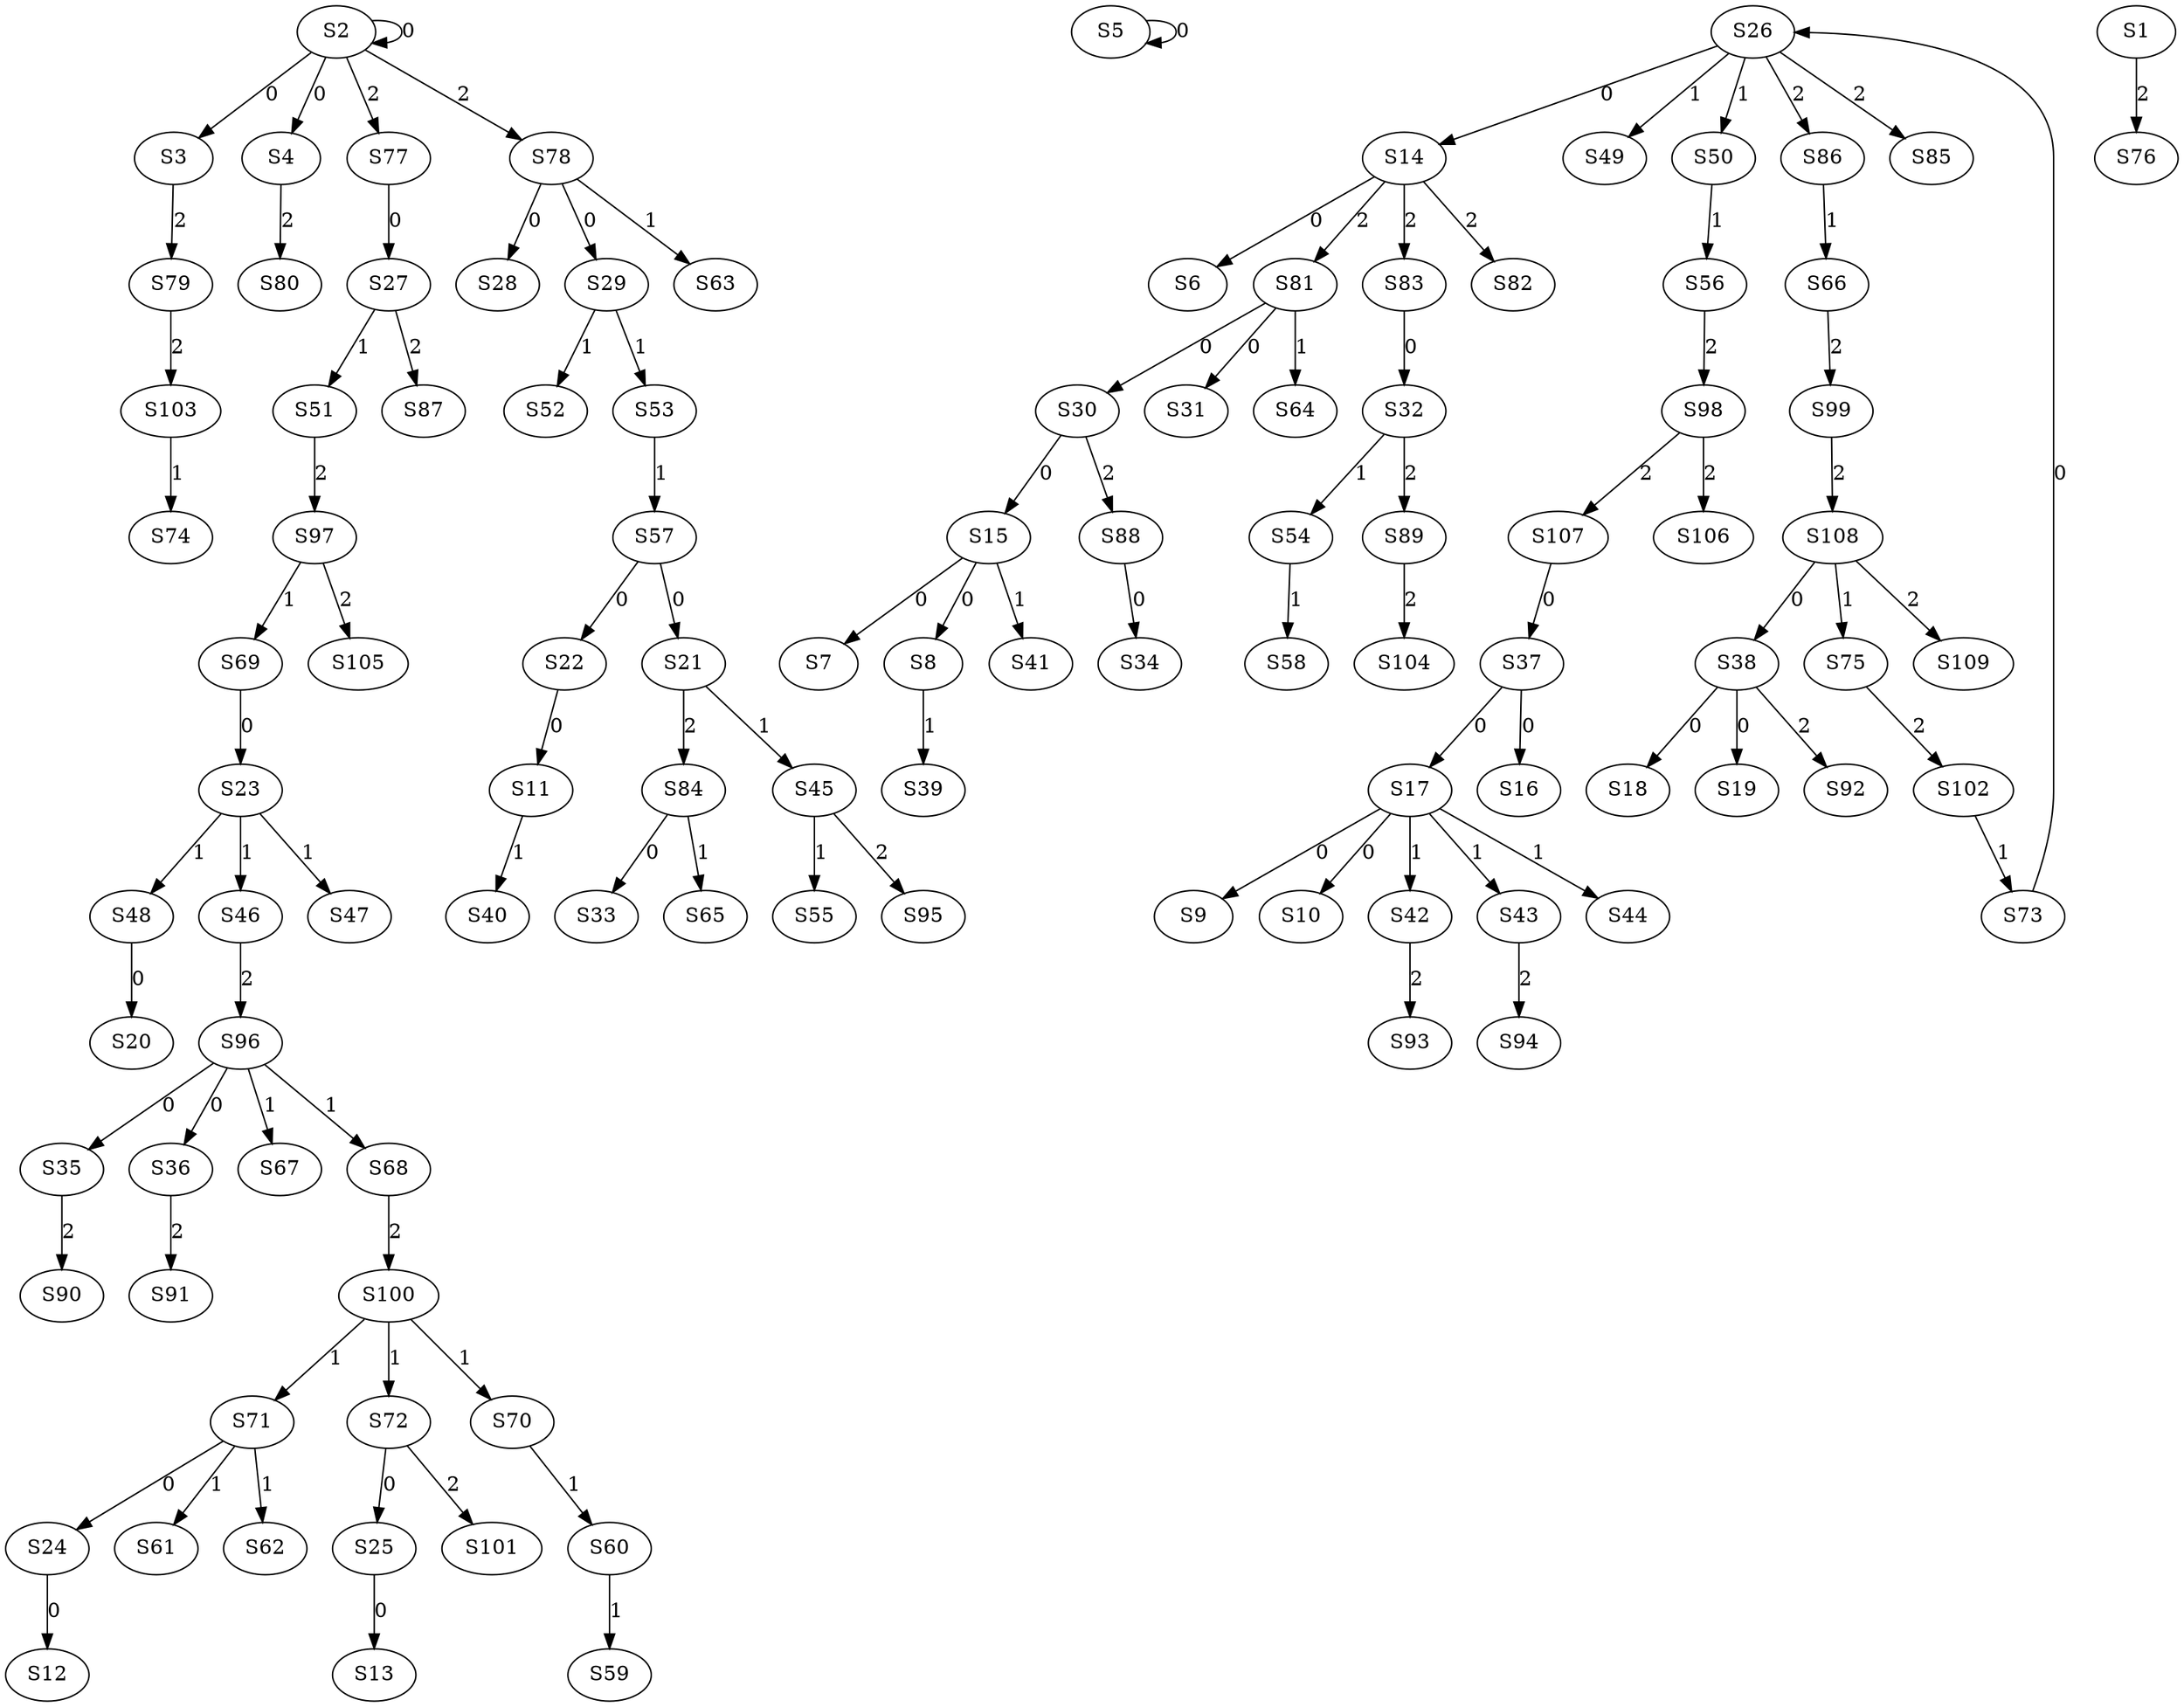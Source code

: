 strict digraph {
	S2 -> S2 [ label = 0 ];
	S2 -> S3 [ label = 0 ];
	S2 -> S4 [ label = 0 ];
	S5 -> S5 [ label = 0 ];
	S14 -> S6 [ label = 0 ];
	S15 -> S7 [ label = 0 ];
	S15 -> S8 [ label = 0 ];
	S17 -> S9 [ label = 0 ];
	S17 -> S10 [ label = 0 ];
	S22 -> S11 [ label = 0 ];
	S24 -> S12 [ label = 0 ];
	S25 -> S13 [ label = 0 ];
	S26 -> S14 [ label = 0 ];
	S30 -> S15 [ label = 0 ];
	S37 -> S16 [ label = 0 ];
	S37 -> S17 [ label = 0 ];
	S38 -> S18 [ label = 0 ];
	S38 -> S19 [ label = 0 ];
	S48 -> S20 [ label = 0 ];
	S57 -> S21 [ label = 0 ];
	S57 -> S22 [ label = 0 ];
	S69 -> S23 [ label = 0 ];
	S71 -> S24 [ label = 0 ];
	S72 -> S25 [ label = 0 ];
	S73 -> S26 [ label = 0 ];
	S77 -> S27 [ label = 0 ];
	S78 -> S28 [ label = 0 ];
	S78 -> S29 [ label = 0 ];
	S81 -> S30 [ label = 0 ];
	S81 -> S31 [ label = 0 ];
	S83 -> S32 [ label = 0 ];
	S84 -> S33 [ label = 0 ];
	S88 -> S34 [ label = 0 ];
	S96 -> S35 [ label = 0 ];
	S96 -> S36 [ label = 0 ];
	S107 -> S37 [ label = 0 ];
	S108 -> S38 [ label = 0 ];
	S8 -> S39 [ label = 1 ];
	S11 -> S40 [ label = 1 ];
	S15 -> S41 [ label = 1 ];
	S17 -> S42 [ label = 1 ];
	S17 -> S43 [ label = 1 ];
	S17 -> S44 [ label = 1 ];
	S21 -> S45 [ label = 1 ];
	S23 -> S46 [ label = 1 ];
	S23 -> S47 [ label = 1 ];
	S23 -> S48 [ label = 1 ];
	S26 -> S49 [ label = 1 ];
	S26 -> S50 [ label = 1 ];
	S27 -> S51 [ label = 1 ];
	S29 -> S52 [ label = 1 ];
	S29 -> S53 [ label = 1 ];
	S32 -> S54 [ label = 1 ];
	S45 -> S55 [ label = 1 ];
	S50 -> S56 [ label = 1 ];
	S53 -> S57 [ label = 1 ];
	S54 -> S58 [ label = 1 ];
	S60 -> S59 [ label = 1 ];
	S70 -> S60 [ label = 1 ];
	S71 -> S61 [ label = 1 ];
	S71 -> S62 [ label = 1 ];
	S78 -> S63 [ label = 1 ];
	S81 -> S64 [ label = 1 ];
	S84 -> S65 [ label = 1 ];
	S86 -> S66 [ label = 1 ];
	S96 -> S67 [ label = 1 ];
	S96 -> S68 [ label = 1 ];
	S97 -> S69 [ label = 1 ];
	S100 -> S70 [ label = 1 ];
	S100 -> S71 [ label = 1 ];
	S100 -> S72 [ label = 1 ];
	S102 -> S73 [ label = 1 ];
	S103 -> S74 [ label = 1 ];
	S108 -> S75 [ label = 1 ];
	S1 -> S76 [ label = 2 ];
	S2 -> S77 [ label = 2 ];
	S2 -> S78 [ label = 2 ];
	S3 -> S79 [ label = 2 ];
	S4 -> S80 [ label = 2 ];
	S14 -> S81 [ label = 2 ];
	S14 -> S82 [ label = 2 ];
	S14 -> S83 [ label = 2 ];
	S21 -> S84 [ label = 2 ];
	S26 -> S85 [ label = 2 ];
	S26 -> S86 [ label = 2 ];
	S27 -> S87 [ label = 2 ];
	S30 -> S88 [ label = 2 ];
	S32 -> S89 [ label = 2 ];
	S35 -> S90 [ label = 2 ];
	S36 -> S91 [ label = 2 ];
	S38 -> S92 [ label = 2 ];
	S42 -> S93 [ label = 2 ];
	S43 -> S94 [ label = 2 ];
	S45 -> S95 [ label = 2 ];
	S46 -> S96 [ label = 2 ];
	S51 -> S97 [ label = 2 ];
	S56 -> S98 [ label = 2 ];
	S66 -> S99 [ label = 2 ];
	S68 -> S100 [ label = 2 ];
	S72 -> S101 [ label = 2 ];
	S75 -> S102 [ label = 2 ];
	S79 -> S103 [ label = 2 ];
	S89 -> S104 [ label = 2 ];
	S97 -> S105 [ label = 2 ];
	S98 -> S106 [ label = 2 ];
	S98 -> S107 [ label = 2 ];
	S99 -> S108 [ label = 2 ];
	S108 -> S109 [ label = 2 ];
}